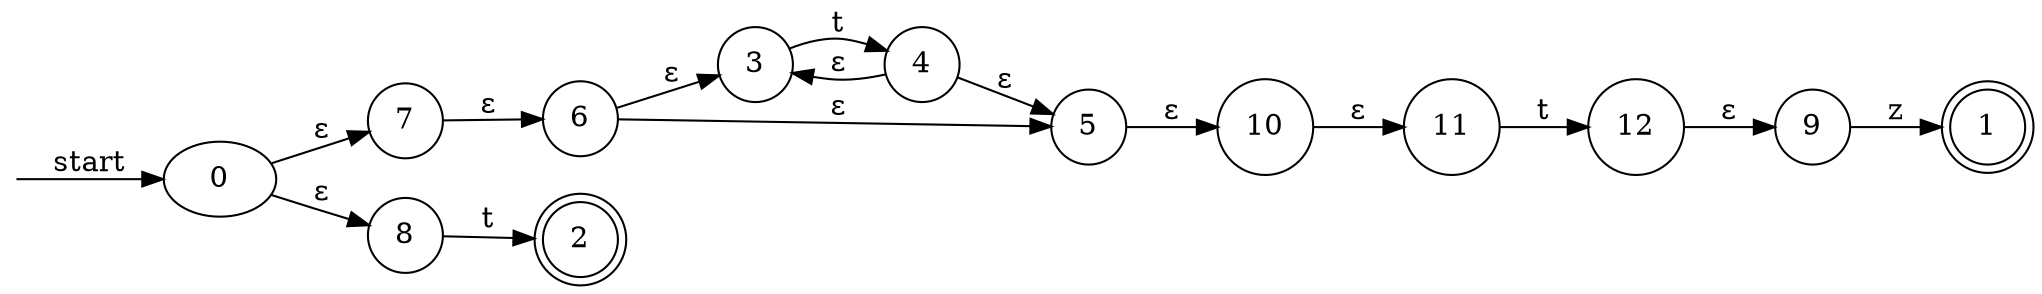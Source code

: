 digraph enfa {
    rankdir = LR;
    __start [style = invis, shape = point];
    __start -> "0" [ label = "start" ];
    node [shape = doublecircle]; "1" "2"
    node [shape = circle];
    "3" -> "4" [ label = "t" ];
    "6" -> "3" [ label = "&epsilon;" ];
    "6" -> "5" [ label = "&epsilon;" ];
    "9" -> "1" [ label = "z" ];
    "4" -> "3" [ label = "&epsilon;" ];
    "4" -> "5" [ label = "&epsilon;" ];
    "0" -> "7" [ label = "&epsilon;" ];
    "0" -> "8" [ label = "&epsilon;" ];
    "5" -> "10" [ label = "&epsilon;" ];
    "11" -> "12" [ label = "t" ];
    "10" -> "11" [ label = "&epsilon;" ];
    "12" -> "9" [ label = "&epsilon;" ];
    "7" -> "6" [ label = "&epsilon;" ];
    "8" -> "2" [ label = "t" ];
}
